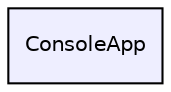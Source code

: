 digraph "ConsoleApp" {
  compound=true
  node [ fontsize="10", fontname="Helvetica"];
  edge [ labelfontsize="10", labelfontname="Helvetica"];
  dir_ad77454be5ced2f0f4ff2f1e817a2d88 [shape=box, label="ConsoleApp", style="filled", fillcolor="#eeeeff", pencolor="black", URL="dir_ad77454be5ced2f0f4ff2f1e817a2d88.html"];
}
